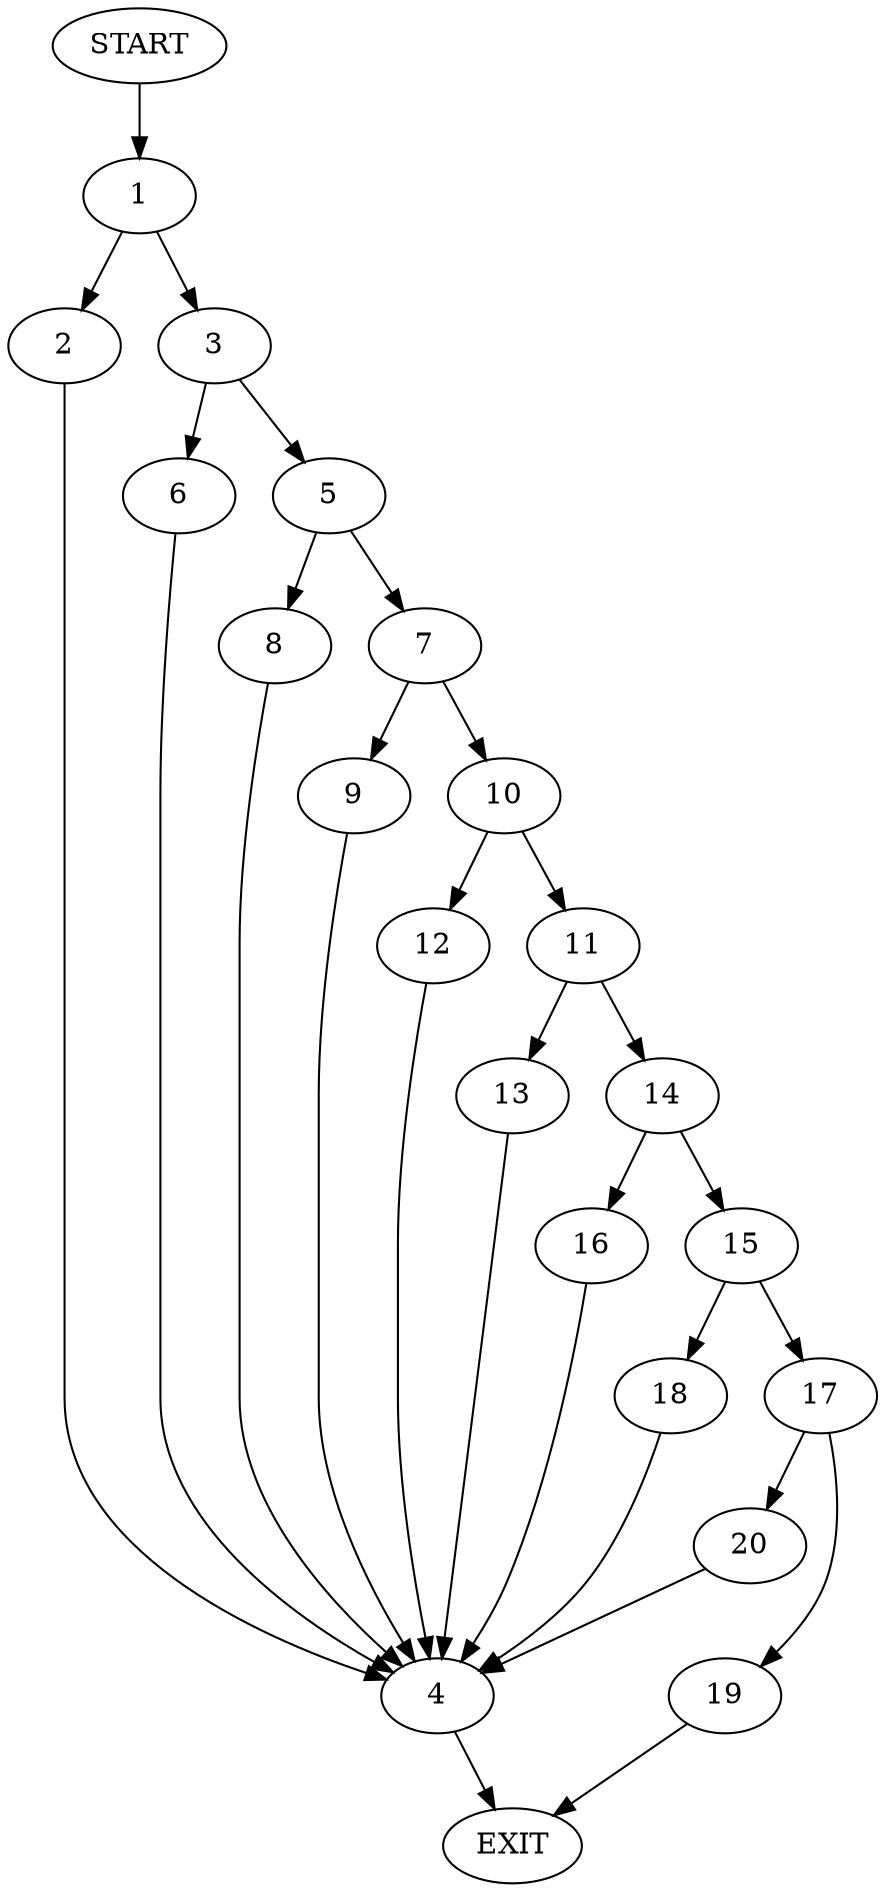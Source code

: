 digraph {
0 [label="START"]
21 [label="EXIT"]
0 -> 1
1 -> 2
1 -> 3
2 -> 4
3 -> 5
3 -> 6
4 -> 21
5 -> 7
5 -> 8
6 -> 4
8 -> 4
7 -> 9
7 -> 10
9 -> 4
10 -> 11
10 -> 12
12 -> 4
11 -> 13
11 -> 14
14 -> 15
14 -> 16
13 -> 4
15 -> 17
15 -> 18
16 -> 4
18 -> 4
17 -> 19
17 -> 20
19 -> 21
20 -> 4
}
